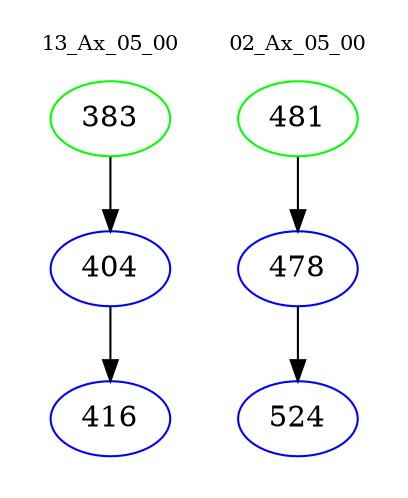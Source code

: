 digraph{
subgraph cluster_0 {
color = white
label = "13_Ax_05_00";
fontsize=10;
T0_383 [label="383", color="green"]
T0_383 -> T0_404 [color="black"]
T0_404 [label="404", color="blue"]
T0_404 -> T0_416 [color="black"]
T0_416 [label="416", color="blue"]
}
subgraph cluster_1 {
color = white
label = "02_Ax_05_00";
fontsize=10;
T1_481 [label="481", color="green"]
T1_481 -> T1_478 [color="black"]
T1_478 [label="478", color="blue"]
T1_478 -> T1_524 [color="black"]
T1_524 [label="524", color="blue"]
}
}
